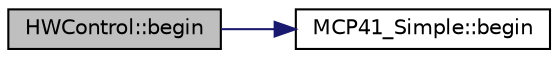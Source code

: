 digraph "HWControl::begin"
{
  edge [fontname="Helvetica",fontsize="10",labelfontname="Helvetica",labelfontsize="10"];
  node [fontname="Helvetica",fontsize="10",shape=record];
  rankdir="LR";
  Node18 [label="HWControl::begin",height=0.2,width=0.4,color="black", fillcolor="grey75", style="filled", fontcolor="black"];
  Node18 -> Node19 [color="midnightblue",fontsize="10",style="solid",fontname="Helvetica"];
  Node19 [label="MCP41_Simple::begin",height=0.2,width=0.4,color="black", fillcolor="white", style="filled",URL="$class_m_c_p41___simple.html#a93ef63e7a765d5e897daa2ce63642c1c"];
}
